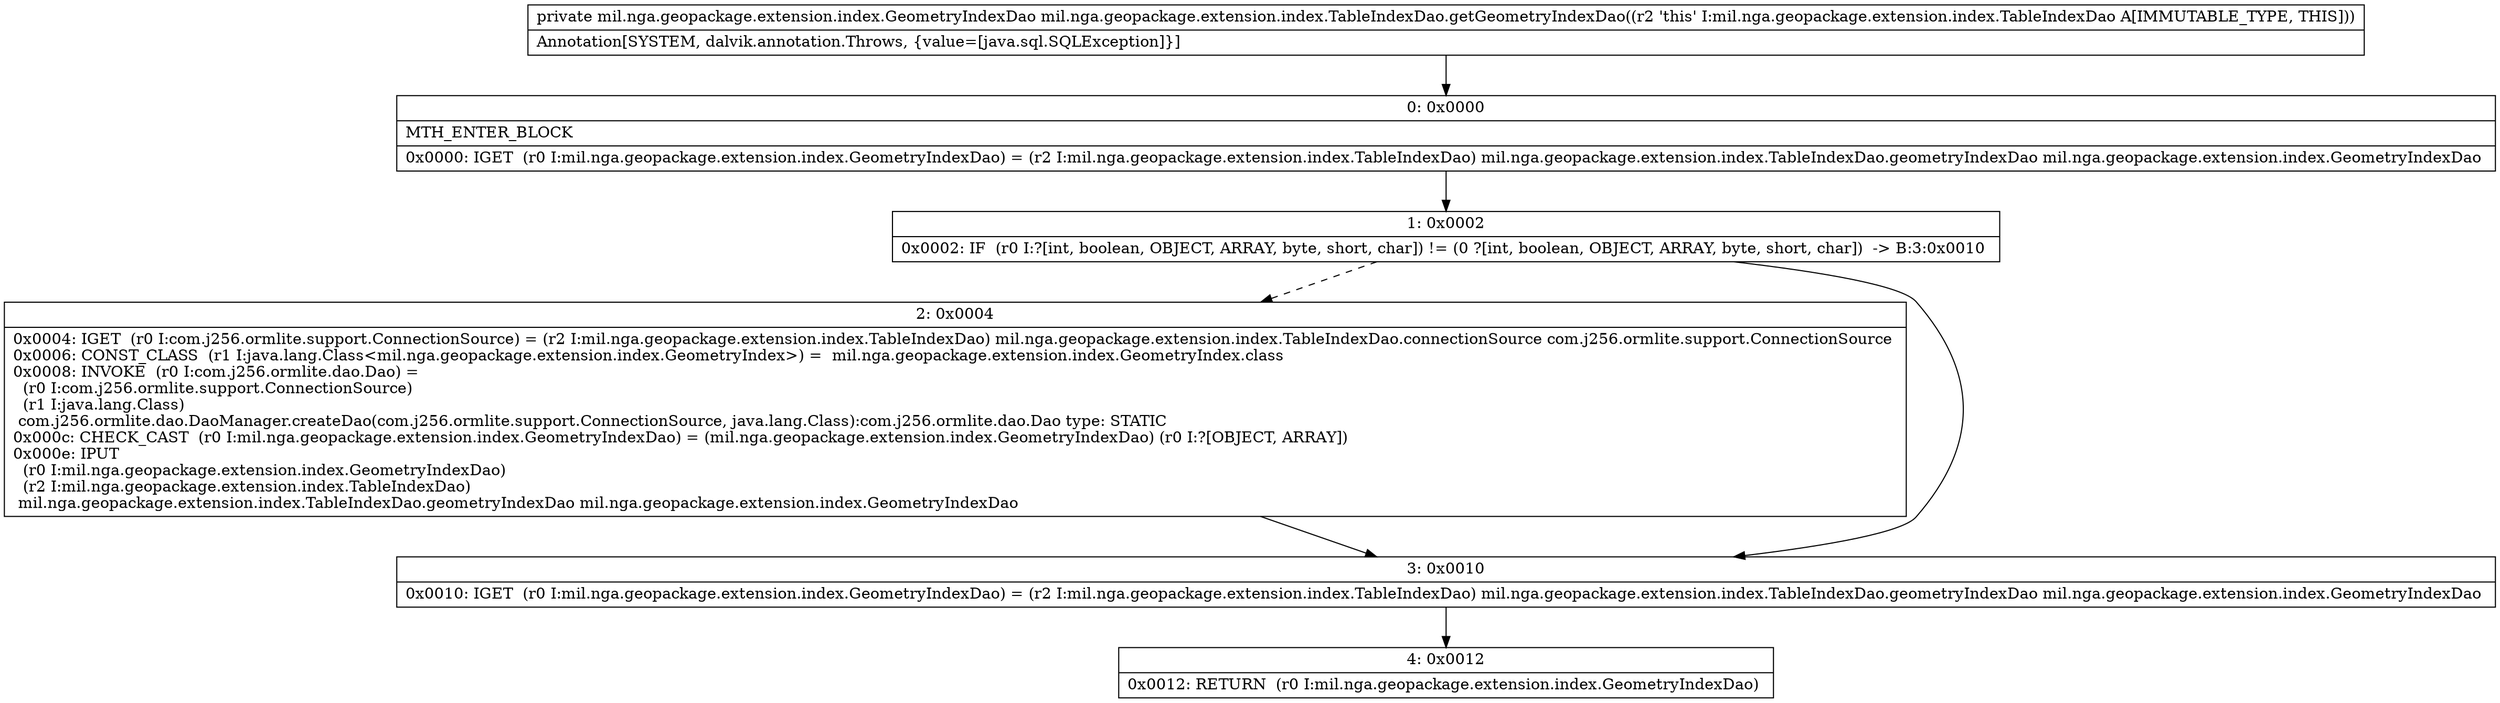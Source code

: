 digraph "CFG formil.nga.geopackage.extension.index.TableIndexDao.getGeometryIndexDao()Lmil\/nga\/geopackage\/extension\/index\/GeometryIndexDao;" {
Node_0 [shape=record,label="{0\:\ 0x0000|MTH_ENTER_BLOCK\l|0x0000: IGET  (r0 I:mil.nga.geopackage.extension.index.GeometryIndexDao) = (r2 I:mil.nga.geopackage.extension.index.TableIndexDao) mil.nga.geopackage.extension.index.TableIndexDao.geometryIndexDao mil.nga.geopackage.extension.index.GeometryIndexDao \l}"];
Node_1 [shape=record,label="{1\:\ 0x0002|0x0002: IF  (r0 I:?[int, boolean, OBJECT, ARRAY, byte, short, char]) != (0 ?[int, boolean, OBJECT, ARRAY, byte, short, char])  \-\> B:3:0x0010 \l}"];
Node_2 [shape=record,label="{2\:\ 0x0004|0x0004: IGET  (r0 I:com.j256.ormlite.support.ConnectionSource) = (r2 I:mil.nga.geopackage.extension.index.TableIndexDao) mil.nga.geopackage.extension.index.TableIndexDao.connectionSource com.j256.ormlite.support.ConnectionSource \l0x0006: CONST_CLASS  (r1 I:java.lang.Class\<mil.nga.geopackage.extension.index.GeometryIndex\>) =  mil.nga.geopackage.extension.index.GeometryIndex.class \l0x0008: INVOKE  (r0 I:com.j256.ormlite.dao.Dao) = \l  (r0 I:com.j256.ormlite.support.ConnectionSource)\l  (r1 I:java.lang.Class)\l com.j256.ormlite.dao.DaoManager.createDao(com.j256.ormlite.support.ConnectionSource, java.lang.Class):com.j256.ormlite.dao.Dao type: STATIC \l0x000c: CHECK_CAST  (r0 I:mil.nga.geopackage.extension.index.GeometryIndexDao) = (mil.nga.geopackage.extension.index.GeometryIndexDao) (r0 I:?[OBJECT, ARRAY]) \l0x000e: IPUT  \l  (r0 I:mil.nga.geopackage.extension.index.GeometryIndexDao)\l  (r2 I:mil.nga.geopackage.extension.index.TableIndexDao)\l mil.nga.geopackage.extension.index.TableIndexDao.geometryIndexDao mil.nga.geopackage.extension.index.GeometryIndexDao \l}"];
Node_3 [shape=record,label="{3\:\ 0x0010|0x0010: IGET  (r0 I:mil.nga.geopackage.extension.index.GeometryIndexDao) = (r2 I:mil.nga.geopackage.extension.index.TableIndexDao) mil.nga.geopackage.extension.index.TableIndexDao.geometryIndexDao mil.nga.geopackage.extension.index.GeometryIndexDao \l}"];
Node_4 [shape=record,label="{4\:\ 0x0012|0x0012: RETURN  (r0 I:mil.nga.geopackage.extension.index.GeometryIndexDao) \l}"];
MethodNode[shape=record,label="{private mil.nga.geopackage.extension.index.GeometryIndexDao mil.nga.geopackage.extension.index.TableIndexDao.getGeometryIndexDao((r2 'this' I:mil.nga.geopackage.extension.index.TableIndexDao A[IMMUTABLE_TYPE, THIS]))  | Annotation[SYSTEM, dalvik.annotation.Throws, \{value=[java.sql.SQLException]\}]\l}"];
MethodNode -> Node_0;
Node_0 -> Node_1;
Node_1 -> Node_2[style=dashed];
Node_1 -> Node_3;
Node_2 -> Node_3;
Node_3 -> Node_4;
}


